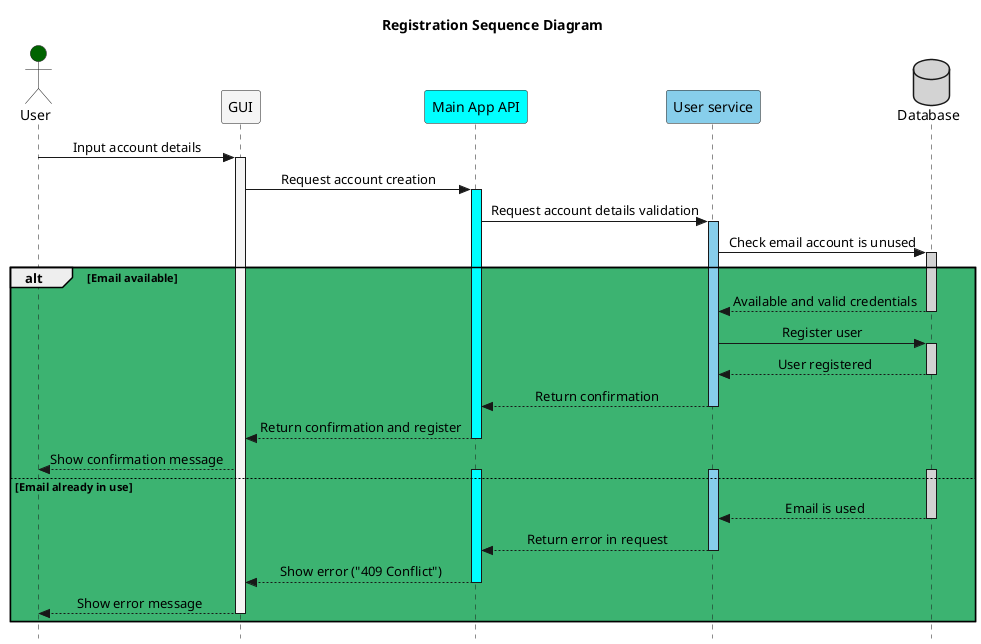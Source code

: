 @startuml register
title Registration Sequence Diagram

actor User #DarkGreen
participant GUI as "GUI" #WhiteSmoke
participant mainAPI as "Main App API" #Aqua
participant authAPI as "User service" #SkyBlue
database DB as "Database" #LightGray

skinparam Style strictuml
skinparam SequenceMessageAlignment center

User -> GUI : Input account details
activate GUI #WhiteSmoke
GUI -> mainAPI : Request account creation
activate mainAPI #Aqua
mainAPI -> authAPI : Request account details validation
activate authAPI #SkyBlue
authAPI -> DB : Check email account is unused
activate DB #LightGray
alt #MediumSeaGreen Email available
    DB --> authAPI : Available and valid credentials
    deactivate DB
    authAPI -> DB : Register user
    activate DB #LightGray
    DB --> authAPI : User registered
    deactivate DB
    authAPI --> mainAPI : Return confirmation
    deactivate authAPI
    mainAPI --> GUI : Return confirmation and register
    deactivate mainAPI
    GUI --> User : Show confirmation message
else Email already in use
    activate DB #LightGray
    activate authAPI #SkyBlue
    activate mainAPI #Aqua
    DB --> authAPI : Email is used
    deactivate DB
    authAPI --> mainAPI : Return error in request
    deactivate authAPI
    mainAPI --> GUI : Show error ("409 Conflict")
    deactivate mainAPI
    GUI --> User : Show error message
    deactivate GUI
end
@enduml
